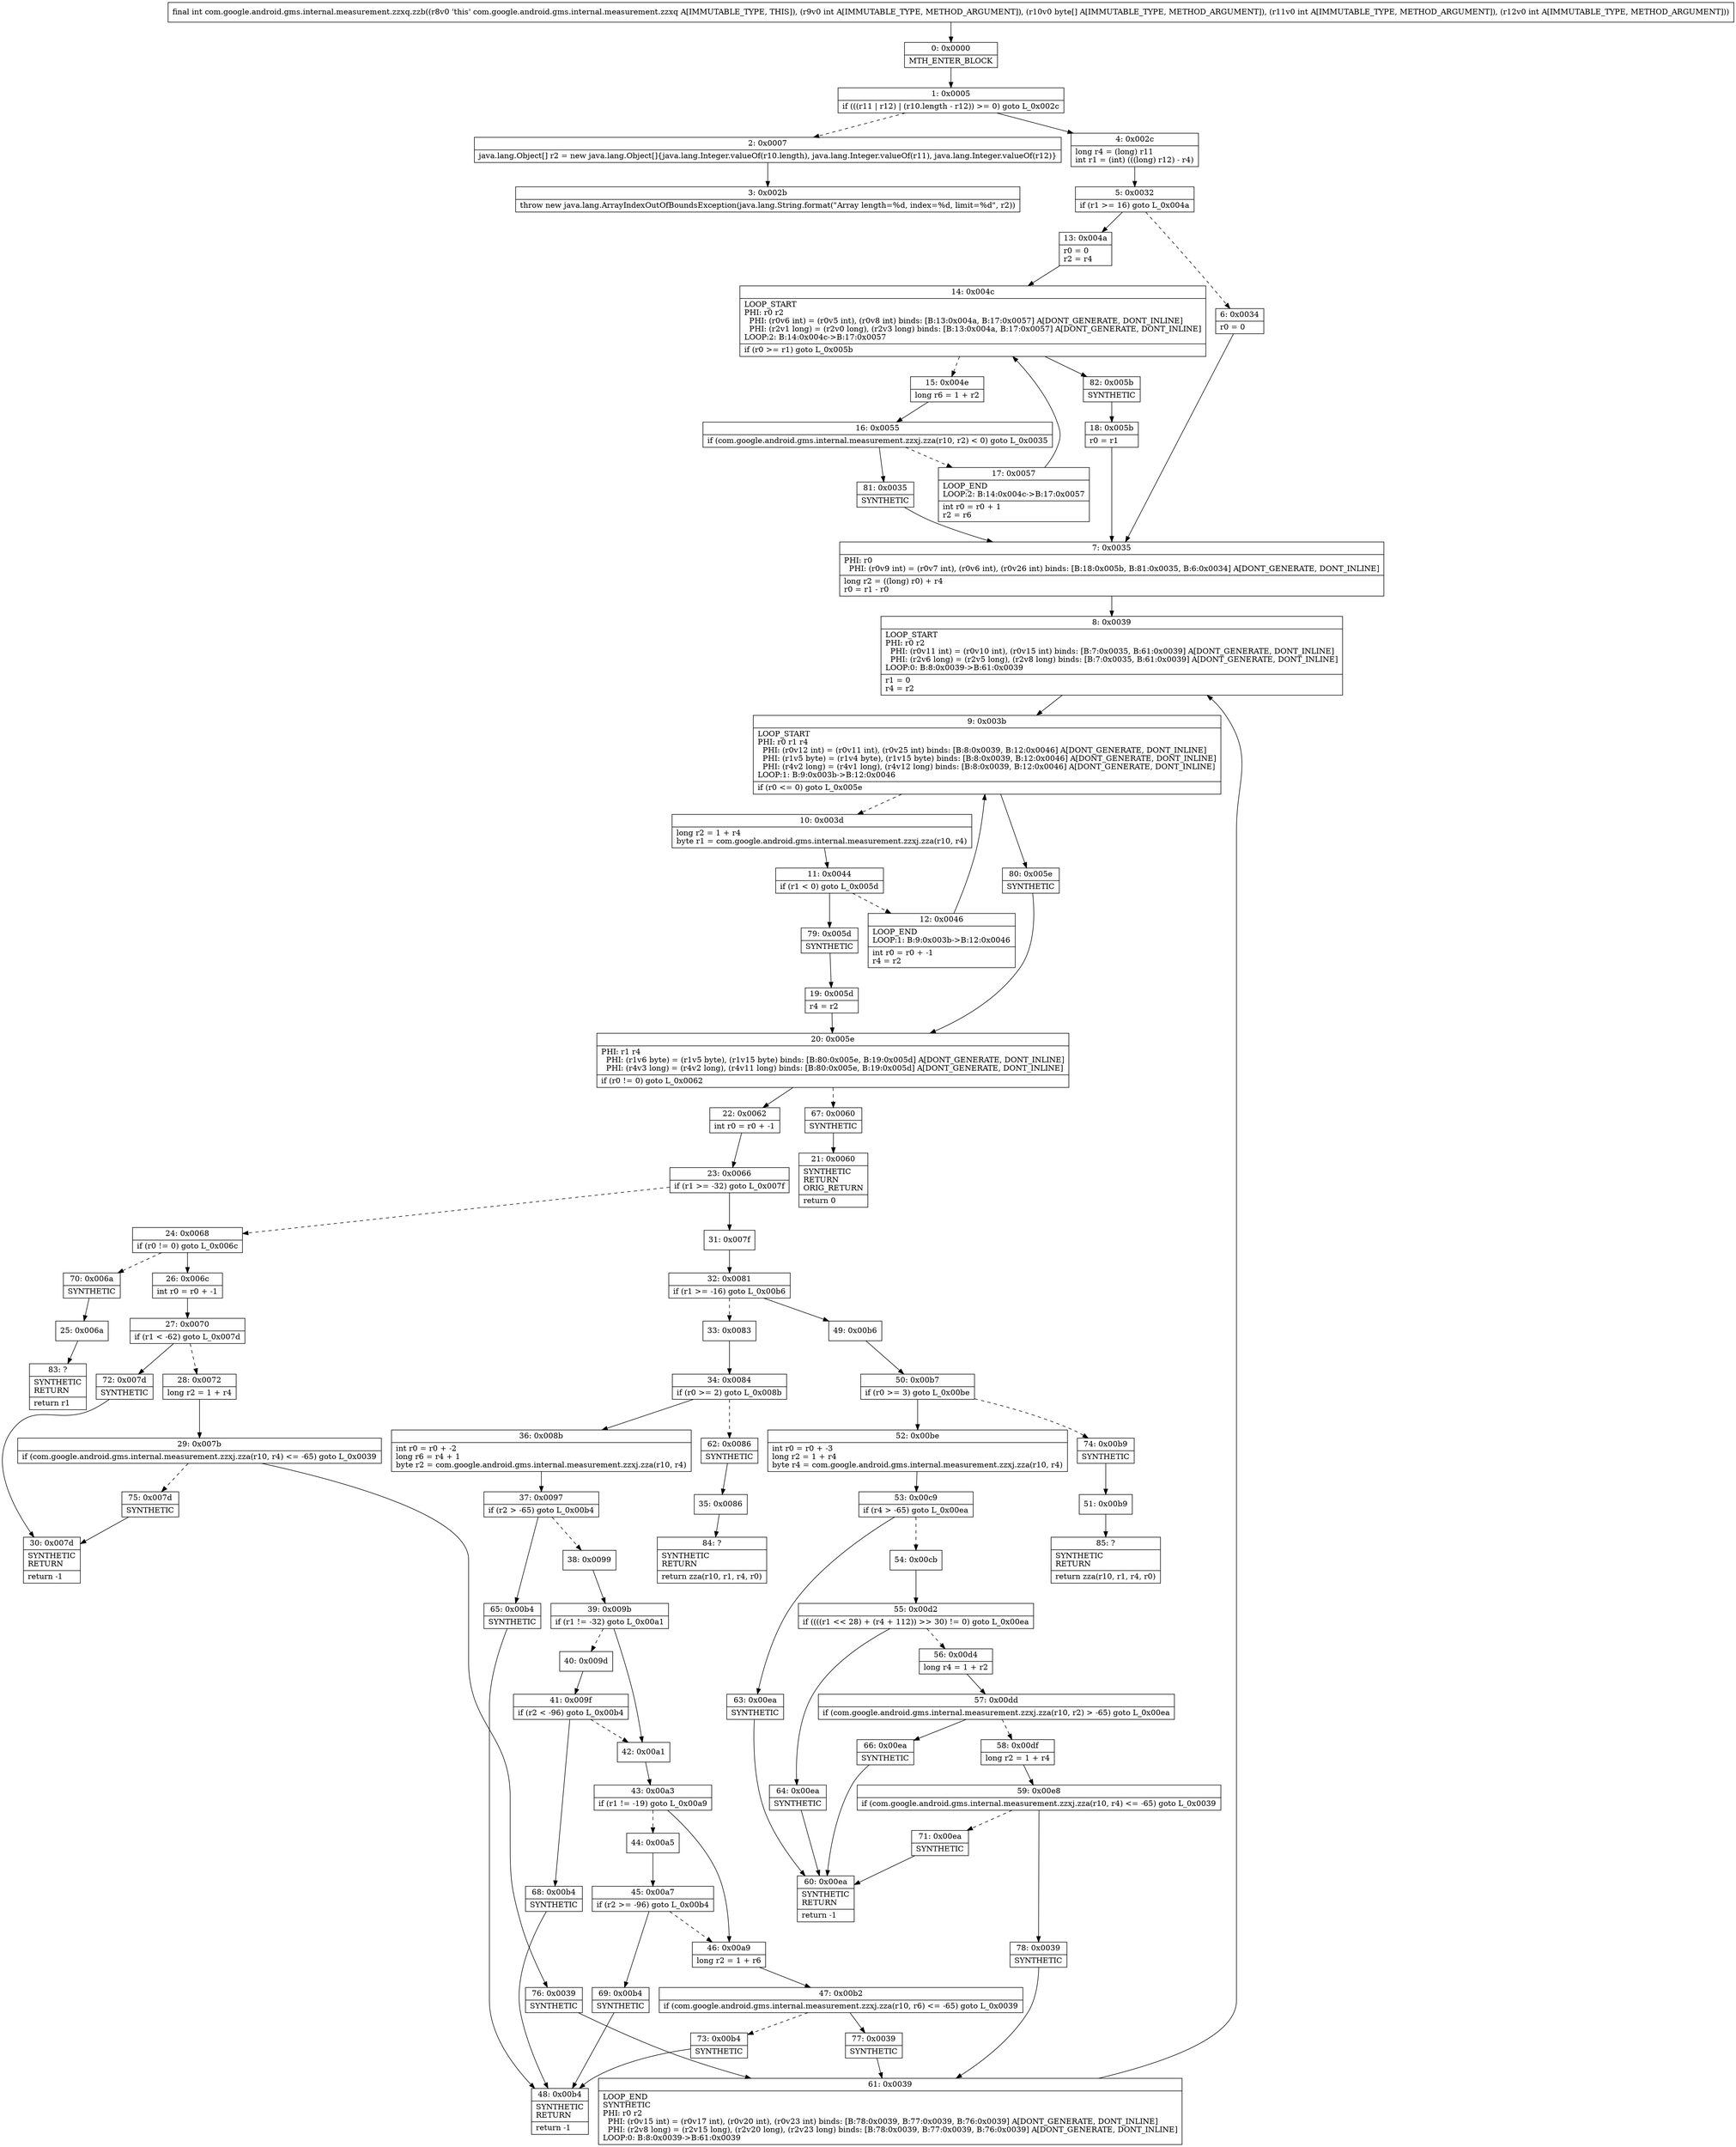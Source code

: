 digraph "CFG forcom.google.android.gms.internal.measurement.zzxq.zzb(I[BII)I" {
Node_0 [shape=record,label="{0\:\ 0x0000|MTH_ENTER_BLOCK\l}"];
Node_1 [shape=record,label="{1\:\ 0x0005|if (((r11 \| r12) \| (r10.length \- r12)) \>= 0) goto L_0x002c\l}"];
Node_2 [shape=record,label="{2\:\ 0x0007|java.lang.Object[] r2 = new java.lang.Object[]\{java.lang.Integer.valueOf(r10.length), java.lang.Integer.valueOf(r11), java.lang.Integer.valueOf(r12)\}\l}"];
Node_3 [shape=record,label="{3\:\ 0x002b|throw new java.lang.ArrayIndexOutOfBoundsException(java.lang.String.format(\"Array length=%d, index=%d, limit=%d\", r2))\l}"];
Node_4 [shape=record,label="{4\:\ 0x002c|long r4 = (long) r11\lint r1 = (int) (((long) r12) \- r4)\l}"];
Node_5 [shape=record,label="{5\:\ 0x0032|if (r1 \>= 16) goto L_0x004a\l}"];
Node_6 [shape=record,label="{6\:\ 0x0034|r0 = 0\l}"];
Node_7 [shape=record,label="{7\:\ 0x0035|PHI: r0 \l  PHI: (r0v9 int) = (r0v7 int), (r0v6 int), (r0v26 int) binds: [B:18:0x005b, B:81:0x0035, B:6:0x0034] A[DONT_GENERATE, DONT_INLINE]\l|long r2 = ((long) r0) + r4\lr0 = r1 \- r0\l}"];
Node_8 [shape=record,label="{8\:\ 0x0039|LOOP_START\lPHI: r0 r2 \l  PHI: (r0v11 int) = (r0v10 int), (r0v15 int) binds: [B:7:0x0035, B:61:0x0039] A[DONT_GENERATE, DONT_INLINE]\l  PHI: (r2v6 long) = (r2v5 long), (r2v8 long) binds: [B:7:0x0035, B:61:0x0039] A[DONT_GENERATE, DONT_INLINE]\lLOOP:0: B:8:0x0039\-\>B:61:0x0039\l|r1 = 0\lr4 = r2\l}"];
Node_9 [shape=record,label="{9\:\ 0x003b|LOOP_START\lPHI: r0 r1 r4 \l  PHI: (r0v12 int) = (r0v11 int), (r0v25 int) binds: [B:8:0x0039, B:12:0x0046] A[DONT_GENERATE, DONT_INLINE]\l  PHI: (r1v5 byte) = (r1v4 byte), (r1v15 byte) binds: [B:8:0x0039, B:12:0x0046] A[DONT_GENERATE, DONT_INLINE]\l  PHI: (r4v2 long) = (r4v1 long), (r4v12 long) binds: [B:8:0x0039, B:12:0x0046] A[DONT_GENERATE, DONT_INLINE]\lLOOP:1: B:9:0x003b\-\>B:12:0x0046\l|if (r0 \<= 0) goto L_0x005e\l}"];
Node_10 [shape=record,label="{10\:\ 0x003d|long r2 = 1 + r4\lbyte r1 = com.google.android.gms.internal.measurement.zzxj.zza(r10, r4)\l}"];
Node_11 [shape=record,label="{11\:\ 0x0044|if (r1 \< 0) goto L_0x005d\l}"];
Node_12 [shape=record,label="{12\:\ 0x0046|LOOP_END\lLOOP:1: B:9:0x003b\-\>B:12:0x0046\l|int r0 = r0 + \-1\lr4 = r2\l}"];
Node_13 [shape=record,label="{13\:\ 0x004a|r0 = 0\lr2 = r4\l}"];
Node_14 [shape=record,label="{14\:\ 0x004c|LOOP_START\lPHI: r0 r2 \l  PHI: (r0v6 int) = (r0v5 int), (r0v8 int) binds: [B:13:0x004a, B:17:0x0057] A[DONT_GENERATE, DONT_INLINE]\l  PHI: (r2v1 long) = (r2v0 long), (r2v3 long) binds: [B:13:0x004a, B:17:0x0057] A[DONT_GENERATE, DONT_INLINE]\lLOOP:2: B:14:0x004c\-\>B:17:0x0057\l|if (r0 \>= r1) goto L_0x005b\l}"];
Node_15 [shape=record,label="{15\:\ 0x004e|long r6 = 1 + r2\l}"];
Node_16 [shape=record,label="{16\:\ 0x0055|if (com.google.android.gms.internal.measurement.zzxj.zza(r10, r2) \< 0) goto L_0x0035\l}"];
Node_17 [shape=record,label="{17\:\ 0x0057|LOOP_END\lLOOP:2: B:14:0x004c\-\>B:17:0x0057\l|int r0 = r0 + 1\lr2 = r6\l}"];
Node_18 [shape=record,label="{18\:\ 0x005b|r0 = r1\l}"];
Node_19 [shape=record,label="{19\:\ 0x005d|r4 = r2\l}"];
Node_20 [shape=record,label="{20\:\ 0x005e|PHI: r1 r4 \l  PHI: (r1v6 byte) = (r1v5 byte), (r1v15 byte) binds: [B:80:0x005e, B:19:0x005d] A[DONT_GENERATE, DONT_INLINE]\l  PHI: (r4v3 long) = (r4v2 long), (r4v11 long) binds: [B:80:0x005e, B:19:0x005d] A[DONT_GENERATE, DONT_INLINE]\l|if (r0 != 0) goto L_0x0062\l}"];
Node_21 [shape=record,label="{21\:\ 0x0060|SYNTHETIC\lRETURN\lORIG_RETURN\l|return 0\l}"];
Node_22 [shape=record,label="{22\:\ 0x0062|int r0 = r0 + \-1\l}"];
Node_23 [shape=record,label="{23\:\ 0x0066|if (r1 \>= \-32) goto L_0x007f\l}"];
Node_24 [shape=record,label="{24\:\ 0x0068|if (r0 != 0) goto L_0x006c\l}"];
Node_25 [shape=record,label="{25\:\ 0x006a}"];
Node_26 [shape=record,label="{26\:\ 0x006c|int r0 = r0 + \-1\l}"];
Node_27 [shape=record,label="{27\:\ 0x0070|if (r1 \< \-62) goto L_0x007d\l}"];
Node_28 [shape=record,label="{28\:\ 0x0072|long r2 = 1 + r4\l}"];
Node_29 [shape=record,label="{29\:\ 0x007b|if (com.google.android.gms.internal.measurement.zzxj.zza(r10, r4) \<= \-65) goto L_0x0039\l}"];
Node_30 [shape=record,label="{30\:\ 0x007d|SYNTHETIC\lRETURN\l|return \-1\l}"];
Node_31 [shape=record,label="{31\:\ 0x007f}"];
Node_32 [shape=record,label="{32\:\ 0x0081|if (r1 \>= \-16) goto L_0x00b6\l}"];
Node_33 [shape=record,label="{33\:\ 0x0083}"];
Node_34 [shape=record,label="{34\:\ 0x0084|if (r0 \>= 2) goto L_0x008b\l}"];
Node_35 [shape=record,label="{35\:\ 0x0086}"];
Node_36 [shape=record,label="{36\:\ 0x008b|int r0 = r0 + \-2\llong r6 = r4 + 1\lbyte r2 = com.google.android.gms.internal.measurement.zzxj.zza(r10, r4)\l}"];
Node_37 [shape=record,label="{37\:\ 0x0097|if (r2 \> \-65) goto L_0x00b4\l}"];
Node_38 [shape=record,label="{38\:\ 0x0099}"];
Node_39 [shape=record,label="{39\:\ 0x009b|if (r1 != \-32) goto L_0x00a1\l}"];
Node_40 [shape=record,label="{40\:\ 0x009d}"];
Node_41 [shape=record,label="{41\:\ 0x009f|if (r2 \< \-96) goto L_0x00b4\l}"];
Node_42 [shape=record,label="{42\:\ 0x00a1}"];
Node_43 [shape=record,label="{43\:\ 0x00a3|if (r1 != \-19) goto L_0x00a9\l}"];
Node_44 [shape=record,label="{44\:\ 0x00a5}"];
Node_45 [shape=record,label="{45\:\ 0x00a7|if (r2 \>= \-96) goto L_0x00b4\l}"];
Node_46 [shape=record,label="{46\:\ 0x00a9|long r2 = 1 + r6\l}"];
Node_47 [shape=record,label="{47\:\ 0x00b2|if (com.google.android.gms.internal.measurement.zzxj.zza(r10, r6) \<= \-65) goto L_0x0039\l}"];
Node_48 [shape=record,label="{48\:\ 0x00b4|SYNTHETIC\lRETURN\l|return \-1\l}"];
Node_49 [shape=record,label="{49\:\ 0x00b6}"];
Node_50 [shape=record,label="{50\:\ 0x00b7|if (r0 \>= 3) goto L_0x00be\l}"];
Node_51 [shape=record,label="{51\:\ 0x00b9}"];
Node_52 [shape=record,label="{52\:\ 0x00be|int r0 = r0 + \-3\llong r2 = 1 + r4\lbyte r4 = com.google.android.gms.internal.measurement.zzxj.zza(r10, r4)\l}"];
Node_53 [shape=record,label="{53\:\ 0x00c9|if (r4 \> \-65) goto L_0x00ea\l}"];
Node_54 [shape=record,label="{54\:\ 0x00cb}"];
Node_55 [shape=record,label="{55\:\ 0x00d2|if ((((r1 \<\< 28) + (r4 + 112)) \>\> 30) != 0) goto L_0x00ea\l}"];
Node_56 [shape=record,label="{56\:\ 0x00d4|long r4 = 1 + r2\l}"];
Node_57 [shape=record,label="{57\:\ 0x00dd|if (com.google.android.gms.internal.measurement.zzxj.zza(r10, r2) \> \-65) goto L_0x00ea\l}"];
Node_58 [shape=record,label="{58\:\ 0x00df|long r2 = 1 + r4\l}"];
Node_59 [shape=record,label="{59\:\ 0x00e8|if (com.google.android.gms.internal.measurement.zzxj.zza(r10, r4) \<= \-65) goto L_0x0039\l}"];
Node_60 [shape=record,label="{60\:\ 0x00ea|SYNTHETIC\lRETURN\l|return \-1\l}"];
Node_61 [shape=record,label="{61\:\ 0x0039|LOOP_END\lSYNTHETIC\lPHI: r0 r2 \l  PHI: (r0v15 int) = (r0v17 int), (r0v20 int), (r0v23 int) binds: [B:78:0x0039, B:77:0x0039, B:76:0x0039] A[DONT_GENERATE, DONT_INLINE]\l  PHI: (r2v8 long) = (r2v15 long), (r2v20 long), (r2v23 long) binds: [B:78:0x0039, B:77:0x0039, B:76:0x0039] A[DONT_GENERATE, DONT_INLINE]\lLOOP:0: B:8:0x0039\-\>B:61:0x0039\l}"];
Node_62 [shape=record,label="{62\:\ 0x0086|SYNTHETIC\l}"];
Node_63 [shape=record,label="{63\:\ 0x00ea|SYNTHETIC\l}"];
Node_64 [shape=record,label="{64\:\ 0x00ea|SYNTHETIC\l}"];
Node_65 [shape=record,label="{65\:\ 0x00b4|SYNTHETIC\l}"];
Node_66 [shape=record,label="{66\:\ 0x00ea|SYNTHETIC\l}"];
Node_67 [shape=record,label="{67\:\ 0x0060|SYNTHETIC\l}"];
Node_68 [shape=record,label="{68\:\ 0x00b4|SYNTHETIC\l}"];
Node_69 [shape=record,label="{69\:\ 0x00b4|SYNTHETIC\l}"];
Node_70 [shape=record,label="{70\:\ 0x006a|SYNTHETIC\l}"];
Node_71 [shape=record,label="{71\:\ 0x00ea|SYNTHETIC\l}"];
Node_72 [shape=record,label="{72\:\ 0x007d|SYNTHETIC\l}"];
Node_73 [shape=record,label="{73\:\ 0x00b4|SYNTHETIC\l}"];
Node_74 [shape=record,label="{74\:\ 0x00b9|SYNTHETIC\l}"];
Node_75 [shape=record,label="{75\:\ 0x007d|SYNTHETIC\l}"];
Node_76 [shape=record,label="{76\:\ 0x0039|SYNTHETIC\l}"];
Node_77 [shape=record,label="{77\:\ 0x0039|SYNTHETIC\l}"];
Node_78 [shape=record,label="{78\:\ 0x0039|SYNTHETIC\l}"];
Node_79 [shape=record,label="{79\:\ 0x005d|SYNTHETIC\l}"];
Node_80 [shape=record,label="{80\:\ 0x005e|SYNTHETIC\l}"];
Node_81 [shape=record,label="{81\:\ 0x0035|SYNTHETIC\l}"];
Node_82 [shape=record,label="{82\:\ 0x005b|SYNTHETIC\l}"];
Node_83 [shape=record,label="{83\:\ ?|SYNTHETIC\lRETURN\l|return r1\l}"];
Node_84 [shape=record,label="{84\:\ ?|SYNTHETIC\lRETURN\l|return zza(r10, r1, r4, r0)\l}"];
Node_85 [shape=record,label="{85\:\ ?|SYNTHETIC\lRETURN\l|return zza(r10, r1, r4, r0)\l}"];
MethodNode[shape=record,label="{final int com.google.android.gms.internal.measurement.zzxq.zzb((r8v0 'this' com.google.android.gms.internal.measurement.zzxq A[IMMUTABLE_TYPE, THIS]), (r9v0 int A[IMMUTABLE_TYPE, METHOD_ARGUMENT]), (r10v0 byte[] A[IMMUTABLE_TYPE, METHOD_ARGUMENT]), (r11v0 int A[IMMUTABLE_TYPE, METHOD_ARGUMENT]), (r12v0 int A[IMMUTABLE_TYPE, METHOD_ARGUMENT])) }"];
MethodNode -> Node_0;
Node_0 -> Node_1;
Node_1 -> Node_2[style=dashed];
Node_1 -> Node_4;
Node_2 -> Node_3;
Node_4 -> Node_5;
Node_5 -> Node_6[style=dashed];
Node_5 -> Node_13;
Node_6 -> Node_7;
Node_7 -> Node_8;
Node_8 -> Node_9;
Node_9 -> Node_10[style=dashed];
Node_9 -> Node_80;
Node_10 -> Node_11;
Node_11 -> Node_12[style=dashed];
Node_11 -> Node_79;
Node_12 -> Node_9;
Node_13 -> Node_14;
Node_14 -> Node_15[style=dashed];
Node_14 -> Node_82;
Node_15 -> Node_16;
Node_16 -> Node_17[style=dashed];
Node_16 -> Node_81;
Node_17 -> Node_14;
Node_18 -> Node_7;
Node_19 -> Node_20;
Node_20 -> Node_22;
Node_20 -> Node_67[style=dashed];
Node_22 -> Node_23;
Node_23 -> Node_24[style=dashed];
Node_23 -> Node_31;
Node_24 -> Node_26;
Node_24 -> Node_70[style=dashed];
Node_25 -> Node_83;
Node_26 -> Node_27;
Node_27 -> Node_28[style=dashed];
Node_27 -> Node_72;
Node_28 -> Node_29;
Node_29 -> Node_75[style=dashed];
Node_29 -> Node_76;
Node_31 -> Node_32;
Node_32 -> Node_33[style=dashed];
Node_32 -> Node_49;
Node_33 -> Node_34;
Node_34 -> Node_36;
Node_34 -> Node_62[style=dashed];
Node_35 -> Node_84;
Node_36 -> Node_37;
Node_37 -> Node_38[style=dashed];
Node_37 -> Node_65;
Node_38 -> Node_39;
Node_39 -> Node_40[style=dashed];
Node_39 -> Node_42;
Node_40 -> Node_41;
Node_41 -> Node_42[style=dashed];
Node_41 -> Node_68;
Node_42 -> Node_43;
Node_43 -> Node_44[style=dashed];
Node_43 -> Node_46;
Node_44 -> Node_45;
Node_45 -> Node_46[style=dashed];
Node_45 -> Node_69;
Node_46 -> Node_47;
Node_47 -> Node_73[style=dashed];
Node_47 -> Node_77;
Node_49 -> Node_50;
Node_50 -> Node_52;
Node_50 -> Node_74[style=dashed];
Node_51 -> Node_85;
Node_52 -> Node_53;
Node_53 -> Node_54[style=dashed];
Node_53 -> Node_63;
Node_54 -> Node_55;
Node_55 -> Node_56[style=dashed];
Node_55 -> Node_64;
Node_56 -> Node_57;
Node_57 -> Node_58[style=dashed];
Node_57 -> Node_66;
Node_58 -> Node_59;
Node_59 -> Node_71[style=dashed];
Node_59 -> Node_78;
Node_61 -> Node_8;
Node_62 -> Node_35;
Node_63 -> Node_60;
Node_64 -> Node_60;
Node_65 -> Node_48;
Node_66 -> Node_60;
Node_67 -> Node_21;
Node_68 -> Node_48;
Node_69 -> Node_48;
Node_70 -> Node_25;
Node_71 -> Node_60;
Node_72 -> Node_30;
Node_73 -> Node_48;
Node_74 -> Node_51;
Node_75 -> Node_30;
Node_76 -> Node_61;
Node_77 -> Node_61;
Node_78 -> Node_61;
Node_79 -> Node_19;
Node_80 -> Node_20;
Node_81 -> Node_7;
Node_82 -> Node_18;
}

